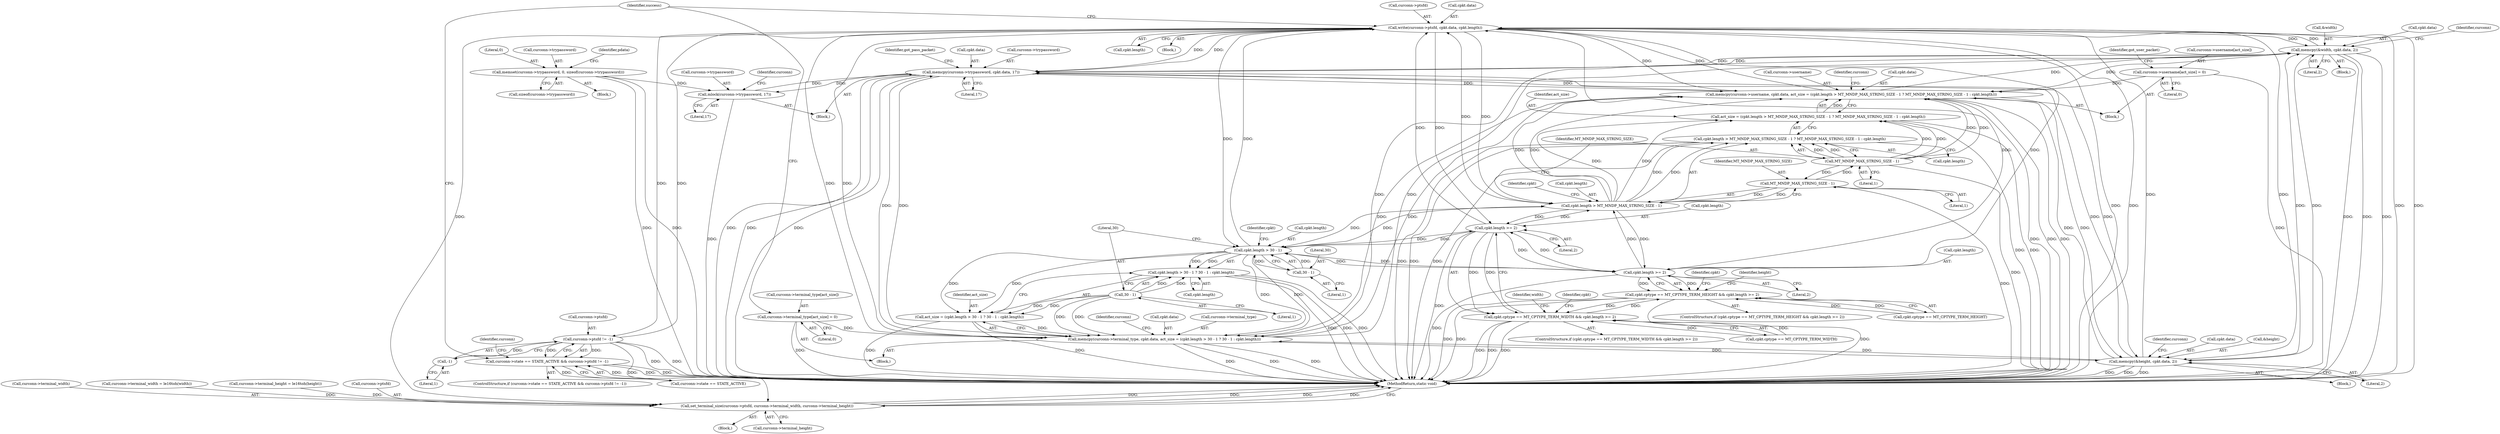digraph "0_MAC-Telnet_b69d11727d4f0f8cf719c79e3fb700f55ca03e9a_1@API" {
"1000426" [label="(Call,write(curconn->ptsfd, cpkt.data, cpkt.length))"];
"1000419" [label="(Call,curconn->ptsfd != -1)"];
"1000426" [label="(Call,write(curconn->ptsfd, cpkt.data, cpkt.length))"];
"1000295" [label="(Call,memcpy(&width, cpkt.data, 2))"];
"1000393" [label="(Call,memcpy(curconn->trypassword, cpkt.data, 17))"];
"1000388" [label="(Call,mlock(curconn->trypassword, 17))"];
"1000189" [label="(Call,memset(curconn->trypassword, 0, sizeof(curconn->trypassword)))"];
"1000247" [label="(Call,memcpy(curconn->username, cpkt.data, act_size = (cpkt.length > MT_MNDP_MAX_STRING_SIZE - 1 ? MT_MNDP_MAX_STRING_SIZE - 1 : cpkt.length)))"];
"1000270" [label="(Call,curconn->username[act_size] = 0)"];
"1000326" [label="(Call,memcpy(&height, cpkt.data, 2))"];
"1000350" [label="(Call,memcpy(curconn->terminal_type, cpkt.data, act_size = (cpkt.length > 30 - 1 ? 30 - 1 : cpkt.length)))"];
"1000373" [label="(Call,curconn->terminal_type[act_size] = 0)"];
"1000357" [label="(Call,act_size = (cpkt.length > 30 - 1 ? 30 - 1 : cpkt.length))"];
"1000360" [label="(Call,cpkt.length > 30 - 1)"];
"1000319" [label="(Call,cpkt.length >= 2)"];
"1000288" [label="(Call,cpkt.length >= 2)"];
"1000257" [label="(Call,cpkt.length > MT_MNDP_MAX_STRING_SIZE - 1)"];
"1000261" [label="(Call,MT_MNDP_MAX_STRING_SIZE - 1)"];
"1000264" [label="(Call,MT_MNDP_MAX_STRING_SIZE - 1)"];
"1000364" [label="(Call,30 - 1)"];
"1000367" [label="(Call,30 - 1)"];
"1000254" [label="(Call,act_size = (cpkt.length > MT_MNDP_MAX_STRING_SIZE - 1 ? MT_MNDP_MAX_STRING_SIZE - 1 : cpkt.length))"];
"1000423" [label="(Call,-1)"];
"1000256" [label="(Call,cpkt.length > MT_MNDP_MAX_STRING_SIZE - 1 ? MT_MNDP_MAX_STRING_SIZE - 1 : cpkt.length)"];
"1000282" [label="(Call,cpkt.cptype == MT_CPTYPE_TERM_WIDTH && cpkt.length >= 2)"];
"1000313" [label="(Call,cpkt.cptype == MT_CPTYPE_TERM_HEIGHT && cpkt.length >= 2)"];
"1000359" [label="(Call,cpkt.length > 30 - 1 ? 30 - 1 : cpkt.length)"];
"1000413" [label="(Call,curconn->state == STATE_ACTIVE && curconn->ptsfd != -1)"];
"1000474" [label="(Call,set_terminal_size(curconn->ptsfd, curconn->terminal_width, curconn->terminal_height))"];
"1000376" [label="(Identifier,curconn)"];
"1000474" [label="(Call,set_terminal_size(curconn->ptsfd, curconn->terminal_width, curconn->terminal_height))"];
"1000276" [label="(Literal,0)"];
"1000402" [label="(Identifier,got_pass_packet)"];
"1000473" [label="(Block,)"];
"1000478" [label="(Call,curconn->terminal_width)"];
"1000295" [label="(Call,memcpy(&width, cpkt.data, 2))"];
"1000297" [label="(Identifier,width)"];
"1000248" [label="(Call,curconn->username)"];
"1000395" [label="(Identifier,curconn)"];
"1000190" [label="(Call,curconn->trypassword)"];
"1000288" [label="(Call,cpkt.length >= 2)"];
"1000365" [label="(Literal,30)"];
"1000449" [label="(Identifier,success)"];
"1000164" [label="(Block,)"];
"1000267" [label="(Call,cpkt.length)"];
"1000301" [label="(Literal,2)"];
"1000392" [label="(Literal,17)"];
"1000273" [label="(Identifier,curconn)"];
"1000412" [label="(ControlStructure,if (curconn->state == STATE_ACTIVE && curconn->ptsfd != -1))"];
"1000326" [label="(Call,memcpy(&height, cpkt.data, 2))"];
"1000324" [label="(Block,)"];
"1000373" [label="(Call,curconn->terminal_type[act_size] = 0)"];
"1000369" [label="(Literal,1)"];
"1000371" [label="(Identifier,cpkt)"];
"1000281" [label="(ControlStructure,if (cpkt.cptype == MT_CPTYPE_TERM_WIDTH && cpkt.length >= 2))"];
"1000200" [label="(Identifier,pdata)"];
"1000316" [label="(Identifier,cpkt)"];
"1000189" [label="(Call,memset(curconn->trypassword, 0, sizeof(curconn->trypassword)))"];
"1000419" [label="(Call,curconn->ptsfd != -1)"];
"1000255" [label="(Identifier,act_size)"];
"1000296" [label="(Call,&width)"];
"1000379" [label="(Literal,0)"];
"1000312" [label="(ControlStructure,if (cpkt.cptype == MT_CPTYPE_TERM_HEIGHT && cpkt.length >= 2))"];
"1000298" [label="(Call,cpkt.data)"];
"1000264" [label="(Call,MT_MNDP_MAX_STRING_SIZE - 1)"];
"1000354" [label="(Call,cpkt.data)"];
"1000282" [label="(Call,cpkt.cptype == MT_CPTYPE_TERM_WIDTH && cpkt.length >= 2)"];
"1000414" [label="(Call,curconn->state == STATE_ACTIVE)"];
"1000265" [label="(Identifier,MT_MNDP_MAX_STRING_SIZE)"];
"1000302" [label="(Call,curconn->terminal_width = le16toh(width))"];
"1000263" [label="(Literal,1)"];
"1000271" [label="(Call,curconn->username[act_size])"];
"1000481" [label="(Call,curconn->terminal_height)"];
"1000333" [label="(Call,curconn->terminal_height = le16toh(height))"];
"1000387" [label="(Block,)"];
"1000430" [label="(Call,cpkt.data)"];
"1000262" [label="(Identifier,MT_MNDP_MAX_STRING_SIZE)"];
"1000393" [label="(Call,memcpy(curconn->trypassword, cpkt.data, 17))"];
"1000349" [label="(Block,)"];
"1000304" [label="(Identifier,curconn)"];
"1000357" [label="(Call,act_size = (cpkt.length > 30 - 1 ? 30 - 1 : cpkt.length))"];
"1000374" [label="(Call,curconn->terminal_type[act_size])"];
"1000427" [label="(Call,curconn->ptsfd)"];
"1000270" [label="(Call,curconn->username[act_size] = 0)"];
"1000397" [label="(Call,cpkt.data)"];
"1000319" [label="(Call,cpkt.length >= 2)"];
"1000428" [label="(Identifier,curconn)"];
"1000257" [label="(Call,cpkt.length > MT_MNDP_MAX_STRING_SIZE - 1)"];
"1000359" [label="(Call,cpkt.length > 30 - 1 ? 30 - 1 : cpkt.length)"];
"1000423" [label="(Call,-1)"];
"1000389" [label="(Call,curconn->trypassword)"];
"1000433" [label="(Call,cpkt.length)"];
"1000425" [label="(Block,)"];
"1000368" [label="(Literal,30)"];
"1000346" [label="(Identifier,cpkt)"];
"1000364" [label="(Call,30 - 1)"];
"1000335" [label="(Identifier,curconn)"];
"1000367" [label="(Call,30 - 1)"];
"1000320" [label="(Call,cpkt.length)"];
"1000424" [label="(Literal,1)"];
"1000388" [label="(Call,mlock(curconn->trypassword, 17))"];
"1000329" [label="(Call,cpkt.data)"];
"1000413" [label="(Call,curconn->state == STATE_ACTIVE && curconn->ptsfd != -1)"];
"1000283" [label="(Call,cpkt.cptype == MT_CPTYPE_TERM_WIDTH)"];
"1000289" [label="(Call,cpkt.length)"];
"1000251" [label="(Call,cpkt.data)"];
"1000475" [label="(Call,curconn->ptsfd)"];
"1000268" [label="(Identifier,cpkt)"];
"1000394" [label="(Call,curconn->trypassword)"];
"1000254" [label="(Call,act_size = (cpkt.length > MT_MNDP_MAX_STRING_SIZE - 1 ? MT_MNDP_MAX_STRING_SIZE - 1 : cpkt.length))"];
"1000256" [label="(Call,cpkt.length > MT_MNDP_MAX_STRING_SIZE - 1 ? MT_MNDP_MAX_STRING_SIZE - 1 : cpkt.length)"];
"1000358" [label="(Identifier,act_size)"];
"1000293" [label="(Block,)"];
"1000484" [label="(MethodReturn,static void)"];
"1000350" [label="(Call,memcpy(curconn->terminal_type, cpkt.data, act_size = (cpkt.length > 30 - 1 ? 30 - 1 : cpkt.length)))"];
"1000370" [label="(Call,cpkt.length)"];
"1000258" [label="(Call,cpkt.length)"];
"1000366" [label="(Literal,1)"];
"1000278" [label="(Identifier,got_user_packet)"];
"1000194" [label="(Call,sizeof(curconn->trypassword))"];
"1000420" [label="(Call,curconn->ptsfd)"];
"1000327" [label="(Call,&height)"];
"1000193" [label="(Literal,0)"];
"1000361" [label="(Call,cpkt.length)"];
"1000246" [label="(Block,)"];
"1000292" [label="(Literal,2)"];
"1000247" [label="(Call,memcpy(curconn->username, cpkt.data, act_size = (cpkt.length > MT_MNDP_MAX_STRING_SIZE - 1 ? MT_MNDP_MAX_STRING_SIZE - 1 : cpkt.length)))"];
"1000328" [label="(Identifier,height)"];
"1000323" [label="(Literal,2)"];
"1000261" [label="(Call,MT_MNDP_MAX_STRING_SIZE - 1)"];
"1000360" [label="(Call,cpkt.length > 30 - 1)"];
"1000314" [label="(Call,cpkt.cptype == MT_CPTYPE_TERM_HEIGHT)"];
"1000313" [label="(Call,cpkt.cptype == MT_CPTYPE_TERM_HEIGHT && cpkt.length >= 2)"];
"1000426" [label="(Call,write(curconn->ptsfd, cpkt.data, cpkt.length))"];
"1000332" [label="(Literal,2)"];
"1000351" [label="(Call,curconn->terminal_type)"];
"1000266" [label="(Literal,1)"];
"1000400" [label="(Literal,17)"];
"1000426" -> "1000425"  [label="AST: "];
"1000426" -> "1000433"  [label="CFG: "];
"1000427" -> "1000426"  [label="AST: "];
"1000430" -> "1000426"  [label="AST: "];
"1000433" -> "1000426"  [label="AST: "];
"1000449" -> "1000426"  [label="CFG: "];
"1000426" -> "1000484"  [label="DDG: "];
"1000426" -> "1000484"  [label="DDG: "];
"1000426" -> "1000484"  [label="DDG: "];
"1000426" -> "1000484"  [label="DDG: "];
"1000426" -> "1000247"  [label="DDG: "];
"1000426" -> "1000257"  [label="DDG: "];
"1000426" -> "1000288"  [label="DDG: "];
"1000426" -> "1000295"  [label="DDG: "];
"1000426" -> "1000319"  [label="DDG: "];
"1000426" -> "1000326"  [label="DDG: "];
"1000426" -> "1000350"  [label="DDG: "];
"1000426" -> "1000360"  [label="DDG: "];
"1000426" -> "1000393"  [label="DDG: "];
"1000426" -> "1000419"  [label="DDG: "];
"1000419" -> "1000426"  [label="DDG: "];
"1000295" -> "1000426"  [label="DDG: "];
"1000393" -> "1000426"  [label="DDG: "];
"1000247" -> "1000426"  [label="DDG: "];
"1000326" -> "1000426"  [label="DDG: "];
"1000350" -> "1000426"  [label="DDG: "];
"1000319" -> "1000426"  [label="DDG: "];
"1000288" -> "1000426"  [label="DDG: "];
"1000360" -> "1000426"  [label="DDG: "];
"1000257" -> "1000426"  [label="DDG: "];
"1000426" -> "1000474"  [label="DDG: "];
"1000419" -> "1000413"  [label="AST: "];
"1000419" -> "1000423"  [label="CFG: "];
"1000420" -> "1000419"  [label="AST: "];
"1000423" -> "1000419"  [label="AST: "];
"1000413" -> "1000419"  [label="CFG: "];
"1000419" -> "1000484"  [label="DDG: "];
"1000419" -> "1000484"  [label="DDG: "];
"1000419" -> "1000413"  [label="DDG: "];
"1000419" -> "1000413"  [label="DDG: "];
"1000423" -> "1000419"  [label="DDG: "];
"1000419" -> "1000474"  [label="DDG: "];
"1000295" -> "1000293"  [label="AST: "];
"1000295" -> "1000301"  [label="CFG: "];
"1000296" -> "1000295"  [label="AST: "];
"1000298" -> "1000295"  [label="AST: "];
"1000301" -> "1000295"  [label="AST: "];
"1000304" -> "1000295"  [label="CFG: "];
"1000295" -> "1000484"  [label="DDG: "];
"1000295" -> "1000484"  [label="DDG: "];
"1000295" -> "1000484"  [label="DDG: "];
"1000295" -> "1000247"  [label="DDG: "];
"1000393" -> "1000295"  [label="DDG: "];
"1000247" -> "1000295"  [label="DDG: "];
"1000326" -> "1000295"  [label="DDG: "];
"1000350" -> "1000295"  [label="DDG: "];
"1000295" -> "1000326"  [label="DDG: "];
"1000295" -> "1000350"  [label="DDG: "];
"1000295" -> "1000393"  [label="DDG: "];
"1000393" -> "1000387"  [label="AST: "];
"1000393" -> "1000400"  [label="CFG: "];
"1000394" -> "1000393"  [label="AST: "];
"1000397" -> "1000393"  [label="AST: "];
"1000400" -> "1000393"  [label="AST: "];
"1000402" -> "1000393"  [label="CFG: "];
"1000393" -> "1000484"  [label="DDG: "];
"1000393" -> "1000484"  [label="DDG: "];
"1000393" -> "1000484"  [label="DDG: "];
"1000393" -> "1000247"  [label="DDG: "];
"1000393" -> "1000326"  [label="DDG: "];
"1000393" -> "1000350"  [label="DDG: "];
"1000393" -> "1000388"  [label="DDG: "];
"1000388" -> "1000393"  [label="DDG: "];
"1000247" -> "1000393"  [label="DDG: "];
"1000326" -> "1000393"  [label="DDG: "];
"1000350" -> "1000393"  [label="DDG: "];
"1000388" -> "1000387"  [label="AST: "];
"1000388" -> "1000392"  [label="CFG: "];
"1000389" -> "1000388"  [label="AST: "];
"1000392" -> "1000388"  [label="AST: "];
"1000395" -> "1000388"  [label="CFG: "];
"1000388" -> "1000484"  [label="DDG: "];
"1000189" -> "1000388"  [label="DDG: "];
"1000189" -> "1000164"  [label="AST: "];
"1000189" -> "1000194"  [label="CFG: "];
"1000190" -> "1000189"  [label="AST: "];
"1000193" -> "1000189"  [label="AST: "];
"1000194" -> "1000189"  [label="AST: "];
"1000200" -> "1000189"  [label="CFG: "];
"1000189" -> "1000484"  [label="DDG: "];
"1000189" -> "1000484"  [label="DDG: "];
"1000247" -> "1000246"  [label="AST: "];
"1000247" -> "1000254"  [label="CFG: "];
"1000248" -> "1000247"  [label="AST: "];
"1000251" -> "1000247"  [label="AST: "];
"1000254" -> "1000247"  [label="AST: "];
"1000273" -> "1000247"  [label="CFG: "];
"1000247" -> "1000484"  [label="DDG: "];
"1000247" -> "1000484"  [label="DDG: "];
"1000247" -> "1000484"  [label="DDG: "];
"1000270" -> "1000247"  [label="DDG: "];
"1000326" -> "1000247"  [label="DDG: "];
"1000350" -> "1000247"  [label="DDG: "];
"1000254" -> "1000247"  [label="DDG: "];
"1000264" -> "1000247"  [label="DDG: "];
"1000264" -> "1000247"  [label="DDG: "];
"1000257" -> "1000247"  [label="DDG: "];
"1000257" -> "1000247"  [label="DDG: "];
"1000247" -> "1000326"  [label="DDG: "];
"1000247" -> "1000350"  [label="DDG: "];
"1000270" -> "1000246"  [label="AST: "];
"1000270" -> "1000276"  [label="CFG: "];
"1000271" -> "1000270"  [label="AST: "];
"1000276" -> "1000270"  [label="AST: "];
"1000278" -> "1000270"  [label="CFG: "];
"1000270" -> "1000484"  [label="DDG: "];
"1000326" -> "1000324"  [label="AST: "];
"1000326" -> "1000332"  [label="CFG: "];
"1000327" -> "1000326"  [label="AST: "];
"1000329" -> "1000326"  [label="AST: "];
"1000332" -> "1000326"  [label="AST: "];
"1000335" -> "1000326"  [label="CFG: "];
"1000326" -> "1000484"  [label="DDG: "];
"1000326" -> "1000484"  [label="DDG: "];
"1000326" -> "1000484"  [label="DDG: "];
"1000350" -> "1000326"  [label="DDG: "];
"1000326" -> "1000350"  [label="DDG: "];
"1000350" -> "1000349"  [label="AST: "];
"1000350" -> "1000357"  [label="CFG: "];
"1000351" -> "1000350"  [label="AST: "];
"1000354" -> "1000350"  [label="AST: "];
"1000357" -> "1000350"  [label="AST: "];
"1000376" -> "1000350"  [label="CFG: "];
"1000350" -> "1000484"  [label="DDG: "];
"1000350" -> "1000484"  [label="DDG: "];
"1000350" -> "1000484"  [label="DDG: "];
"1000373" -> "1000350"  [label="DDG: "];
"1000357" -> "1000350"  [label="DDG: "];
"1000360" -> "1000350"  [label="DDG: "];
"1000360" -> "1000350"  [label="DDG: "];
"1000367" -> "1000350"  [label="DDG: "];
"1000367" -> "1000350"  [label="DDG: "];
"1000373" -> "1000349"  [label="AST: "];
"1000373" -> "1000379"  [label="CFG: "];
"1000374" -> "1000373"  [label="AST: "];
"1000379" -> "1000373"  [label="AST: "];
"1000449" -> "1000373"  [label="CFG: "];
"1000373" -> "1000484"  [label="DDG: "];
"1000357" -> "1000359"  [label="CFG: "];
"1000358" -> "1000357"  [label="AST: "];
"1000359" -> "1000357"  [label="AST: "];
"1000357" -> "1000484"  [label="DDG: "];
"1000357" -> "1000484"  [label="DDG: "];
"1000360" -> "1000357"  [label="DDG: "];
"1000360" -> "1000357"  [label="DDG: "];
"1000367" -> "1000357"  [label="DDG: "];
"1000367" -> "1000357"  [label="DDG: "];
"1000360" -> "1000359"  [label="AST: "];
"1000360" -> "1000364"  [label="CFG: "];
"1000361" -> "1000360"  [label="AST: "];
"1000364" -> "1000360"  [label="AST: "];
"1000368" -> "1000360"  [label="CFG: "];
"1000371" -> "1000360"  [label="CFG: "];
"1000360" -> "1000257"  [label="DDG: "];
"1000360" -> "1000288"  [label="DDG: "];
"1000360" -> "1000319"  [label="DDG: "];
"1000319" -> "1000360"  [label="DDG: "];
"1000288" -> "1000360"  [label="DDG: "];
"1000257" -> "1000360"  [label="DDG: "];
"1000364" -> "1000360"  [label="DDG: "];
"1000364" -> "1000360"  [label="DDG: "];
"1000360" -> "1000359"  [label="DDG: "];
"1000360" -> "1000359"  [label="DDG: "];
"1000319" -> "1000313"  [label="AST: "];
"1000319" -> "1000323"  [label="CFG: "];
"1000320" -> "1000319"  [label="AST: "];
"1000323" -> "1000319"  [label="AST: "];
"1000313" -> "1000319"  [label="CFG: "];
"1000319" -> "1000484"  [label="DDG: "];
"1000319" -> "1000257"  [label="DDG: "];
"1000319" -> "1000288"  [label="DDG: "];
"1000319" -> "1000313"  [label="DDG: "];
"1000319" -> "1000313"  [label="DDG: "];
"1000288" -> "1000319"  [label="DDG: "];
"1000257" -> "1000319"  [label="DDG: "];
"1000288" -> "1000282"  [label="AST: "];
"1000288" -> "1000292"  [label="CFG: "];
"1000289" -> "1000288"  [label="AST: "];
"1000292" -> "1000288"  [label="AST: "];
"1000282" -> "1000288"  [label="CFG: "];
"1000288" -> "1000484"  [label="DDG: "];
"1000288" -> "1000257"  [label="DDG: "];
"1000288" -> "1000282"  [label="DDG: "];
"1000288" -> "1000282"  [label="DDG: "];
"1000257" -> "1000288"  [label="DDG: "];
"1000257" -> "1000256"  [label="AST: "];
"1000257" -> "1000261"  [label="CFG: "];
"1000258" -> "1000257"  [label="AST: "];
"1000261" -> "1000257"  [label="AST: "];
"1000265" -> "1000257"  [label="CFG: "];
"1000268" -> "1000257"  [label="CFG: "];
"1000257" -> "1000254"  [label="DDG: "];
"1000257" -> "1000254"  [label="DDG: "];
"1000261" -> "1000257"  [label="DDG: "];
"1000261" -> "1000257"  [label="DDG: "];
"1000257" -> "1000256"  [label="DDG: "];
"1000257" -> "1000256"  [label="DDG: "];
"1000261" -> "1000263"  [label="CFG: "];
"1000262" -> "1000261"  [label="AST: "];
"1000263" -> "1000261"  [label="AST: "];
"1000261" -> "1000484"  [label="DDG: "];
"1000264" -> "1000261"  [label="DDG: "];
"1000261" -> "1000264"  [label="DDG: "];
"1000264" -> "1000256"  [label="AST: "];
"1000264" -> "1000266"  [label="CFG: "];
"1000265" -> "1000264"  [label="AST: "];
"1000266" -> "1000264"  [label="AST: "];
"1000256" -> "1000264"  [label="CFG: "];
"1000264" -> "1000484"  [label="DDG: "];
"1000264" -> "1000254"  [label="DDG: "];
"1000264" -> "1000254"  [label="DDG: "];
"1000264" -> "1000256"  [label="DDG: "];
"1000264" -> "1000256"  [label="DDG: "];
"1000364" -> "1000366"  [label="CFG: "];
"1000365" -> "1000364"  [label="AST: "];
"1000366" -> "1000364"  [label="AST: "];
"1000367" -> "1000359"  [label="AST: "];
"1000367" -> "1000369"  [label="CFG: "];
"1000368" -> "1000367"  [label="AST: "];
"1000369" -> "1000367"  [label="AST: "];
"1000359" -> "1000367"  [label="CFG: "];
"1000367" -> "1000359"  [label="DDG: "];
"1000367" -> "1000359"  [label="DDG: "];
"1000254" -> "1000256"  [label="CFG: "];
"1000255" -> "1000254"  [label="AST: "];
"1000256" -> "1000254"  [label="AST: "];
"1000254" -> "1000484"  [label="DDG: "];
"1000254" -> "1000484"  [label="DDG: "];
"1000423" -> "1000424"  [label="CFG: "];
"1000424" -> "1000423"  [label="AST: "];
"1000256" -> "1000267"  [label="CFG: "];
"1000267" -> "1000256"  [label="AST: "];
"1000256" -> "1000484"  [label="DDG: "];
"1000256" -> "1000484"  [label="DDG: "];
"1000256" -> "1000484"  [label="DDG: "];
"1000282" -> "1000281"  [label="AST: "];
"1000282" -> "1000283"  [label="CFG: "];
"1000283" -> "1000282"  [label="AST: "];
"1000297" -> "1000282"  [label="CFG: "];
"1000316" -> "1000282"  [label="CFG: "];
"1000282" -> "1000484"  [label="DDG: "];
"1000282" -> "1000484"  [label="DDG: "];
"1000282" -> "1000484"  [label="DDG: "];
"1000283" -> "1000282"  [label="DDG: "];
"1000283" -> "1000282"  [label="DDG: "];
"1000313" -> "1000282"  [label="DDG: "];
"1000282" -> "1000313"  [label="DDG: "];
"1000313" -> "1000312"  [label="AST: "];
"1000313" -> "1000314"  [label="CFG: "];
"1000314" -> "1000313"  [label="AST: "];
"1000328" -> "1000313"  [label="CFG: "];
"1000346" -> "1000313"  [label="CFG: "];
"1000313" -> "1000484"  [label="DDG: "];
"1000313" -> "1000484"  [label="DDG: "];
"1000313" -> "1000484"  [label="DDG: "];
"1000314" -> "1000313"  [label="DDG: "];
"1000314" -> "1000313"  [label="DDG: "];
"1000359" -> "1000370"  [label="CFG: "];
"1000370" -> "1000359"  [label="AST: "];
"1000359" -> "1000484"  [label="DDG: "];
"1000359" -> "1000484"  [label="DDG: "];
"1000359" -> "1000484"  [label="DDG: "];
"1000413" -> "1000412"  [label="AST: "];
"1000413" -> "1000414"  [label="CFG: "];
"1000414" -> "1000413"  [label="AST: "];
"1000428" -> "1000413"  [label="CFG: "];
"1000449" -> "1000413"  [label="CFG: "];
"1000413" -> "1000484"  [label="DDG: "];
"1000413" -> "1000484"  [label="DDG: "];
"1000414" -> "1000413"  [label="DDG: "];
"1000414" -> "1000413"  [label="DDG: "];
"1000474" -> "1000473"  [label="AST: "];
"1000474" -> "1000481"  [label="CFG: "];
"1000475" -> "1000474"  [label="AST: "];
"1000478" -> "1000474"  [label="AST: "];
"1000481" -> "1000474"  [label="AST: "];
"1000484" -> "1000474"  [label="CFG: "];
"1000474" -> "1000484"  [label="DDG: "];
"1000474" -> "1000484"  [label="DDG: "];
"1000474" -> "1000484"  [label="DDG: "];
"1000474" -> "1000484"  [label="DDG: "];
"1000302" -> "1000474"  [label="DDG: "];
"1000333" -> "1000474"  [label="DDG: "];
}
